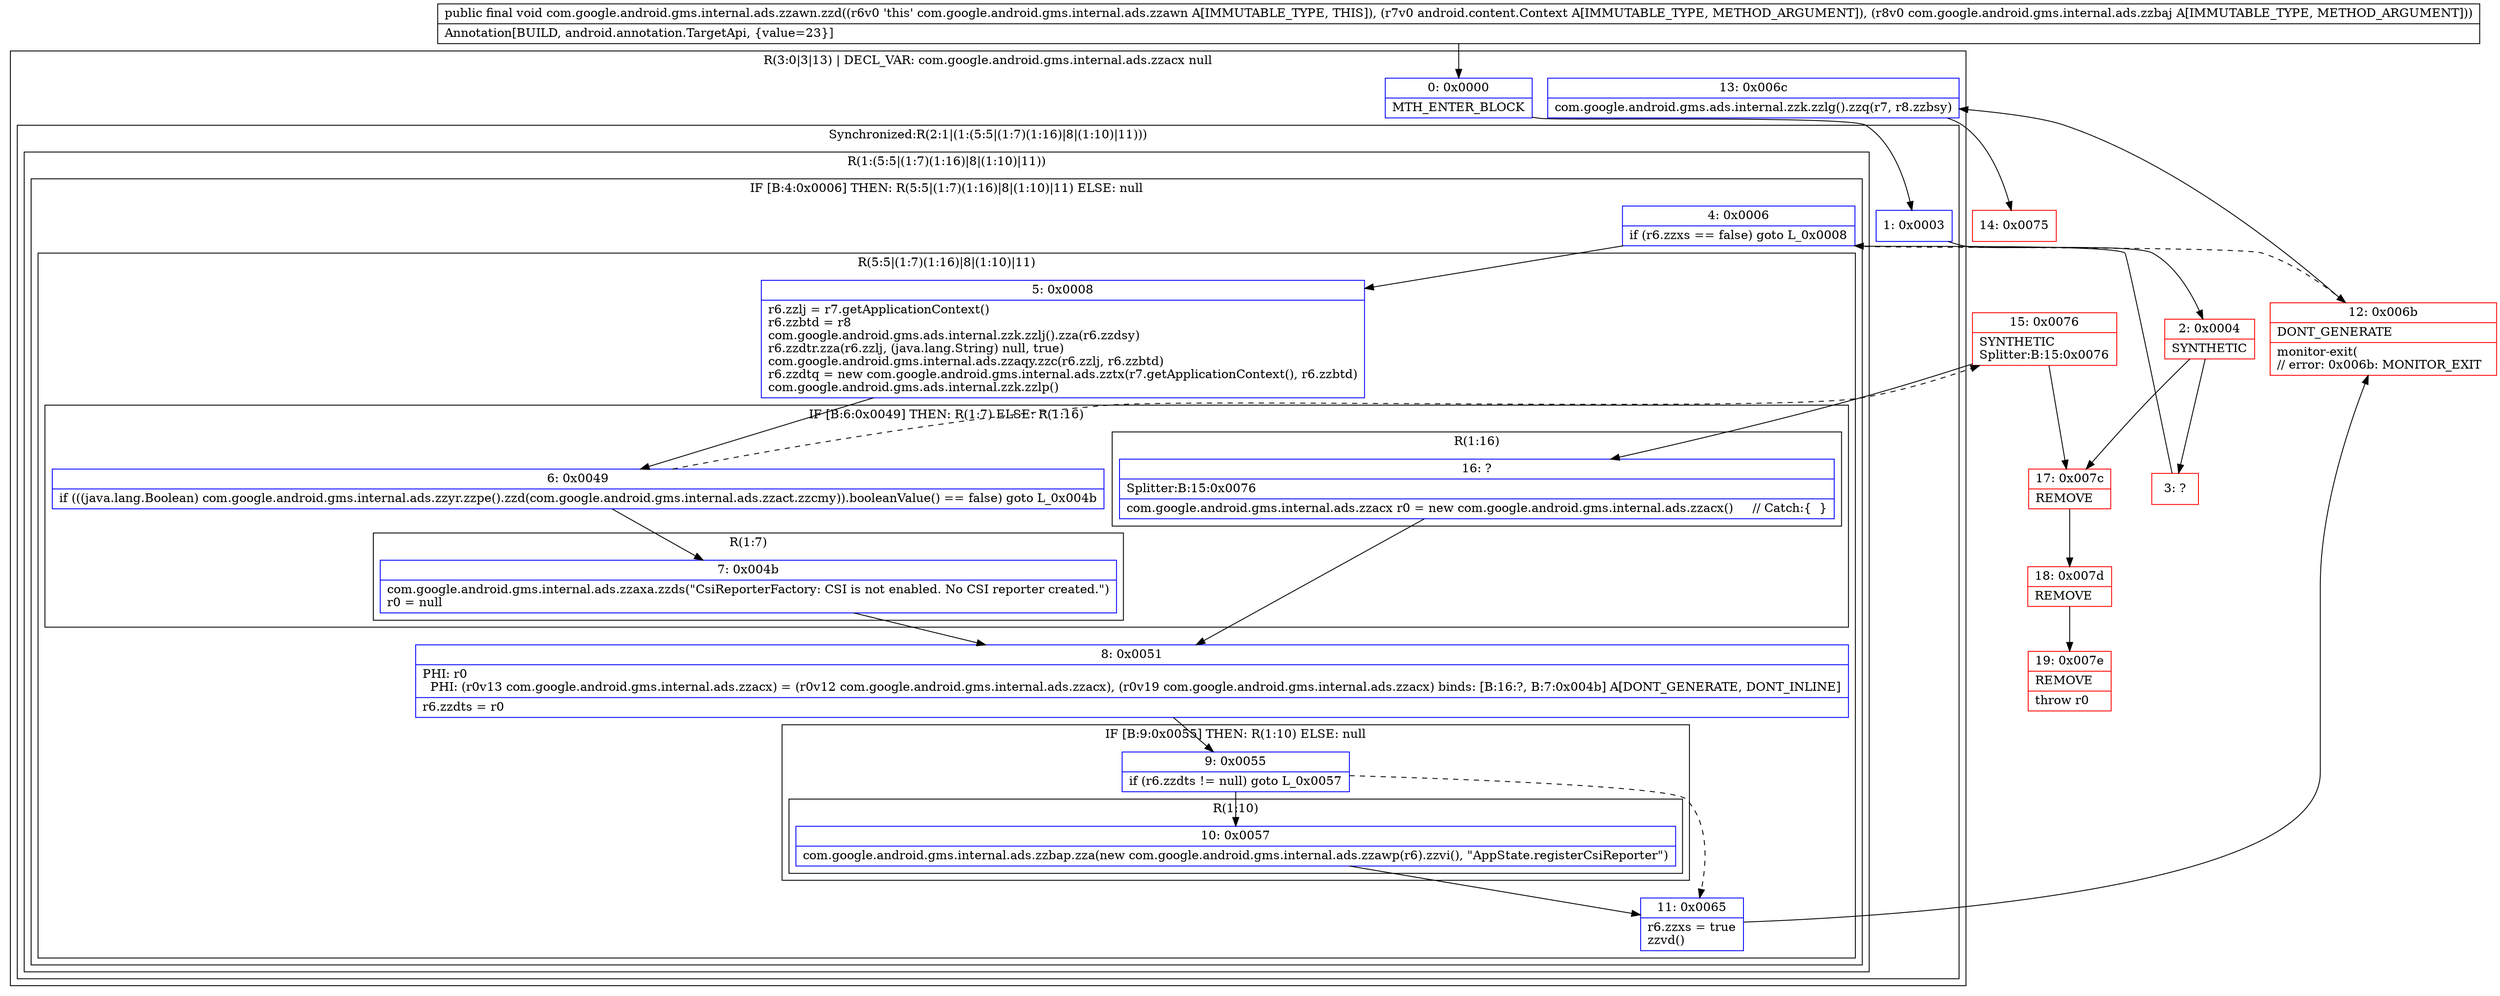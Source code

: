 digraph "CFG forcom.google.android.gms.internal.ads.zzawn.zzd(Landroid\/content\/Context;Lcom\/google\/android\/gms\/internal\/ads\/zzbaj;)V" {
subgraph cluster_Region_332647041 {
label = "R(3:0|3|13) | DECL_VAR: com.google.android.gms.internal.ads.zzacx null\l";
node [shape=record,color=blue];
Node_0 [shape=record,label="{0\:\ 0x0000|MTH_ENTER_BLOCK\l}"];
subgraph cluster_SynchronizedRegion_1871506446 {
label = "Synchronized:R(2:1|(1:(5:5|(1:7)(1:16)|8|(1:10)|11)))";
node [shape=record,color=blue];
Node_1 [shape=record,label="{1\:\ 0x0003}"];
subgraph cluster_Region_2005827978 {
label = "R(1:(5:5|(1:7)(1:16)|8|(1:10)|11))";
node [shape=record,color=blue];
subgraph cluster_IfRegion_1103386892 {
label = "IF [B:4:0x0006] THEN: R(5:5|(1:7)(1:16)|8|(1:10)|11) ELSE: null";
node [shape=record,color=blue];
Node_4 [shape=record,label="{4\:\ 0x0006|if (r6.zzxs == false) goto L_0x0008\l}"];
subgraph cluster_Region_1280181367 {
label = "R(5:5|(1:7)(1:16)|8|(1:10)|11)";
node [shape=record,color=blue];
Node_5 [shape=record,label="{5\:\ 0x0008|r6.zzlj = r7.getApplicationContext()\lr6.zzbtd = r8\lcom.google.android.gms.ads.internal.zzk.zzlj().zza(r6.zzdsy)\lr6.zzdtr.zza(r6.zzlj, (java.lang.String) null, true)\lcom.google.android.gms.internal.ads.zzaqy.zzc(r6.zzlj, r6.zzbtd)\lr6.zzdtq = new com.google.android.gms.internal.ads.zztx(r7.getApplicationContext(), r6.zzbtd)\lcom.google.android.gms.ads.internal.zzk.zzlp()\l}"];
subgraph cluster_IfRegion_1152019820 {
label = "IF [B:6:0x0049] THEN: R(1:7) ELSE: R(1:16)";
node [shape=record,color=blue];
Node_6 [shape=record,label="{6\:\ 0x0049|if (((java.lang.Boolean) com.google.android.gms.internal.ads.zzyr.zzpe().zzd(com.google.android.gms.internal.ads.zzact.zzcmy)).booleanValue() == false) goto L_0x004b\l}"];
subgraph cluster_Region_1595119861 {
label = "R(1:7)";
node [shape=record,color=blue];
Node_7 [shape=record,label="{7\:\ 0x004b|com.google.android.gms.internal.ads.zzaxa.zzds(\"CsiReporterFactory: CSI is not enabled. No CSI reporter created.\")\lr0 = null\l}"];
}
subgraph cluster_Region_890129632 {
label = "R(1:16)";
node [shape=record,color=blue];
Node_16 [shape=record,label="{16\:\ ?|Splitter:B:15:0x0076\l|com.google.android.gms.internal.ads.zzacx r0 = new com.google.android.gms.internal.ads.zzacx()     \/\/ Catch:\{  \}\l}"];
}
}
Node_8 [shape=record,label="{8\:\ 0x0051|PHI: r0 \l  PHI: (r0v13 com.google.android.gms.internal.ads.zzacx) = (r0v12 com.google.android.gms.internal.ads.zzacx), (r0v19 com.google.android.gms.internal.ads.zzacx) binds: [B:16:?, B:7:0x004b] A[DONT_GENERATE, DONT_INLINE]\l|r6.zzdts = r0\l}"];
subgraph cluster_IfRegion_1194010274 {
label = "IF [B:9:0x0055] THEN: R(1:10) ELSE: null";
node [shape=record,color=blue];
Node_9 [shape=record,label="{9\:\ 0x0055|if (r6.zzdts != null) goto L_0x0057\l}"];
subgraph cluster_Region_616827762 {
label = "R(1:10)";
node [shape=record,color=blue];
Node_10 [shape=record,label="{10\:\ 0x0057|com.google.android.gms.internal.ads.zzbap.zza(new com.google.android.gms.internal.ads.zzawp(r6).zzvi(), \"AppState.registerCsiReporter\")\l}"];
}
}
Node_11 [shape=record,label="{11\:\ 0x0065|r6.zzxs = true\lzzvd()\l}"];
}
}
}
}
Node_13 [shape=record,label="{13\:\ 0x006c|com.google.android.gms.ads.internal.zzk.zzlg().zzq(r7, r8.zzbsy)\l}"];
}
Node_2 [shape=record,color=red,label="{2\:\ 0x0004|SYNTHETIC\l}"];
Node_3 [shape=record,color=red,label="{3\:\ ?}"];
Node_12 [shape=record,color=red,label="{12\:\ 0x006b|DONT_GENERATE\l|monitor\-exit(\l\/\/ error: 0x006b: MONITOR_EXIT  \l}"];
Node_14 [shape=record,color=red,label="{14\:\ 0x0075}"];
Node_15 [shape=record,color=red,label="{15\:\ 0x0076|SYNTHETIC\lSplitter:B:15:0x0076\l}"];
Node_17 [shape=record,color=red,label="{17\:\ 0x007c|REMOVE\l}"];
Node_18 [shape=record,color=red,label="{18\:\ 0x007d|REMOVE\l}"];
Node_19 [shape=record,color=red,label="{19\:\ 0x007e|REMOVE\l|throw r0\l}"];
MethodNode[shape=record,label="{public final void com.google.android.gms.internal.ads.zzawn.zzd((r6v0 'this' com.google.android.gms.internal.ads.zzawn A[IMMUTABLE_TYPE, THIS]), (r7v0 android.content.Context A[IMMUTABLE_TYPE, METHOD_ARGUMENT]), (r8v0 com.google.android.gms.internal.ads.zzbaj A[IMMUTABLE_TYPE, METHOD_ARGUMENT]))  | Annotation[BUILD, android.annotation.TargetApi, \{value=23\}]\l}"];
MethodNode -> Node_0;
Node_0 -> Node_1;
Node_1 -> Node_2;
Node_4 -> Node_5;
Node_4 -> Node_12[style=dashed];
Node_5 -> Node_6;
Node_6 -> Node_7;
Node_6 -> Node_15[style=dashed];
Node_7 -> Node_8;
Node_16 -> Node_8;
Node_8 -> Node_9;
Node_9 -> Node_10;
Node_9 -> Node_11[style=dashed];
Node_10 -> Node_11;
Node_11 -> Node_12;
Node_13 -> Node_14;
Node_2 -> Node_3;
Node_2 -> Node_17;
Node_3 -> Node_4;
Node_12 -> Node_13;
Node_15 -> Node_16;
Node_15 -> Node_17;
Node_17 -> Node_18;
Node_18 -> Node_19;
}

